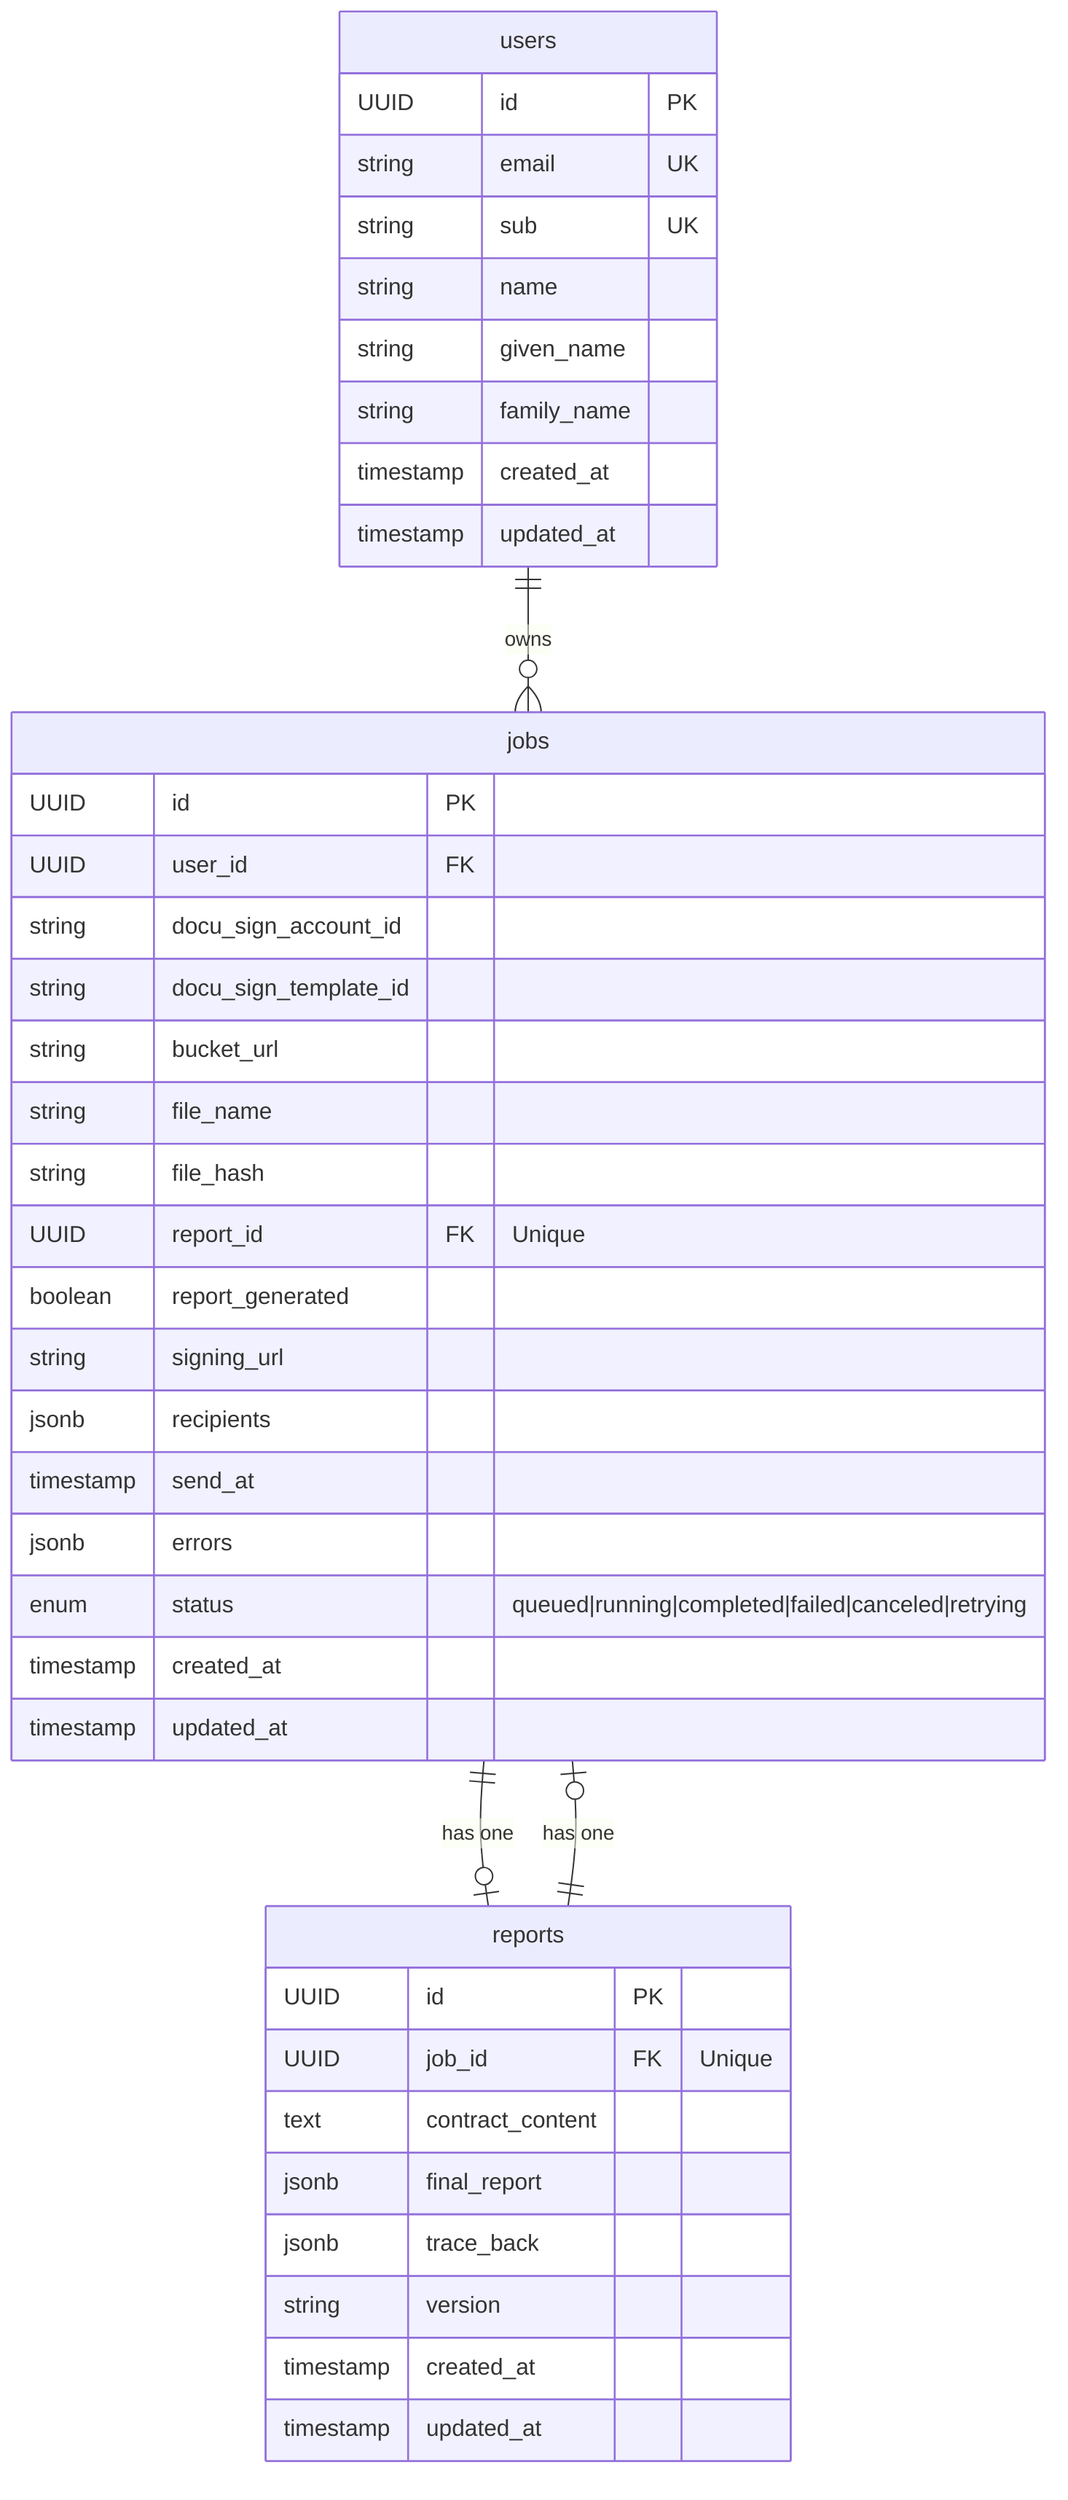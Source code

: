 erDiagram
    users ||--o{ jobs : "owns"
    jobs ||--o| reports : "has one"
    reports ||--o| jobs : "has one"
    
    users {
        UUID id PK
        string email UK
        string sub UK
        string name
        string given_name
        string family_name
        timestamp created_at
        timestamp updated_at
    }
    
    jobs {
        UUID id PK
        UUID user_id FK
        string docu_sign_account_id
        string docu_sign_template_id
        string bucket_url
        string file_name
        string file_hash
        UUID report_id FK "Unique"
        boolean report_generated
        string signing_url
        jsonb recipients
        timestamp send_at
        jsonb errors
        enum status "queued|running|completed|failed|canceled|retrying"
        timestamp created_at
        timestamp updated_at
    }
    
    reports {
        UUID id PK
        UUID job_id FK "Unique"
        text contract_content
        jsonb final_report
        jsonb trace_back
        string version
        timestamp created_at
        timestamp updated_at
    }